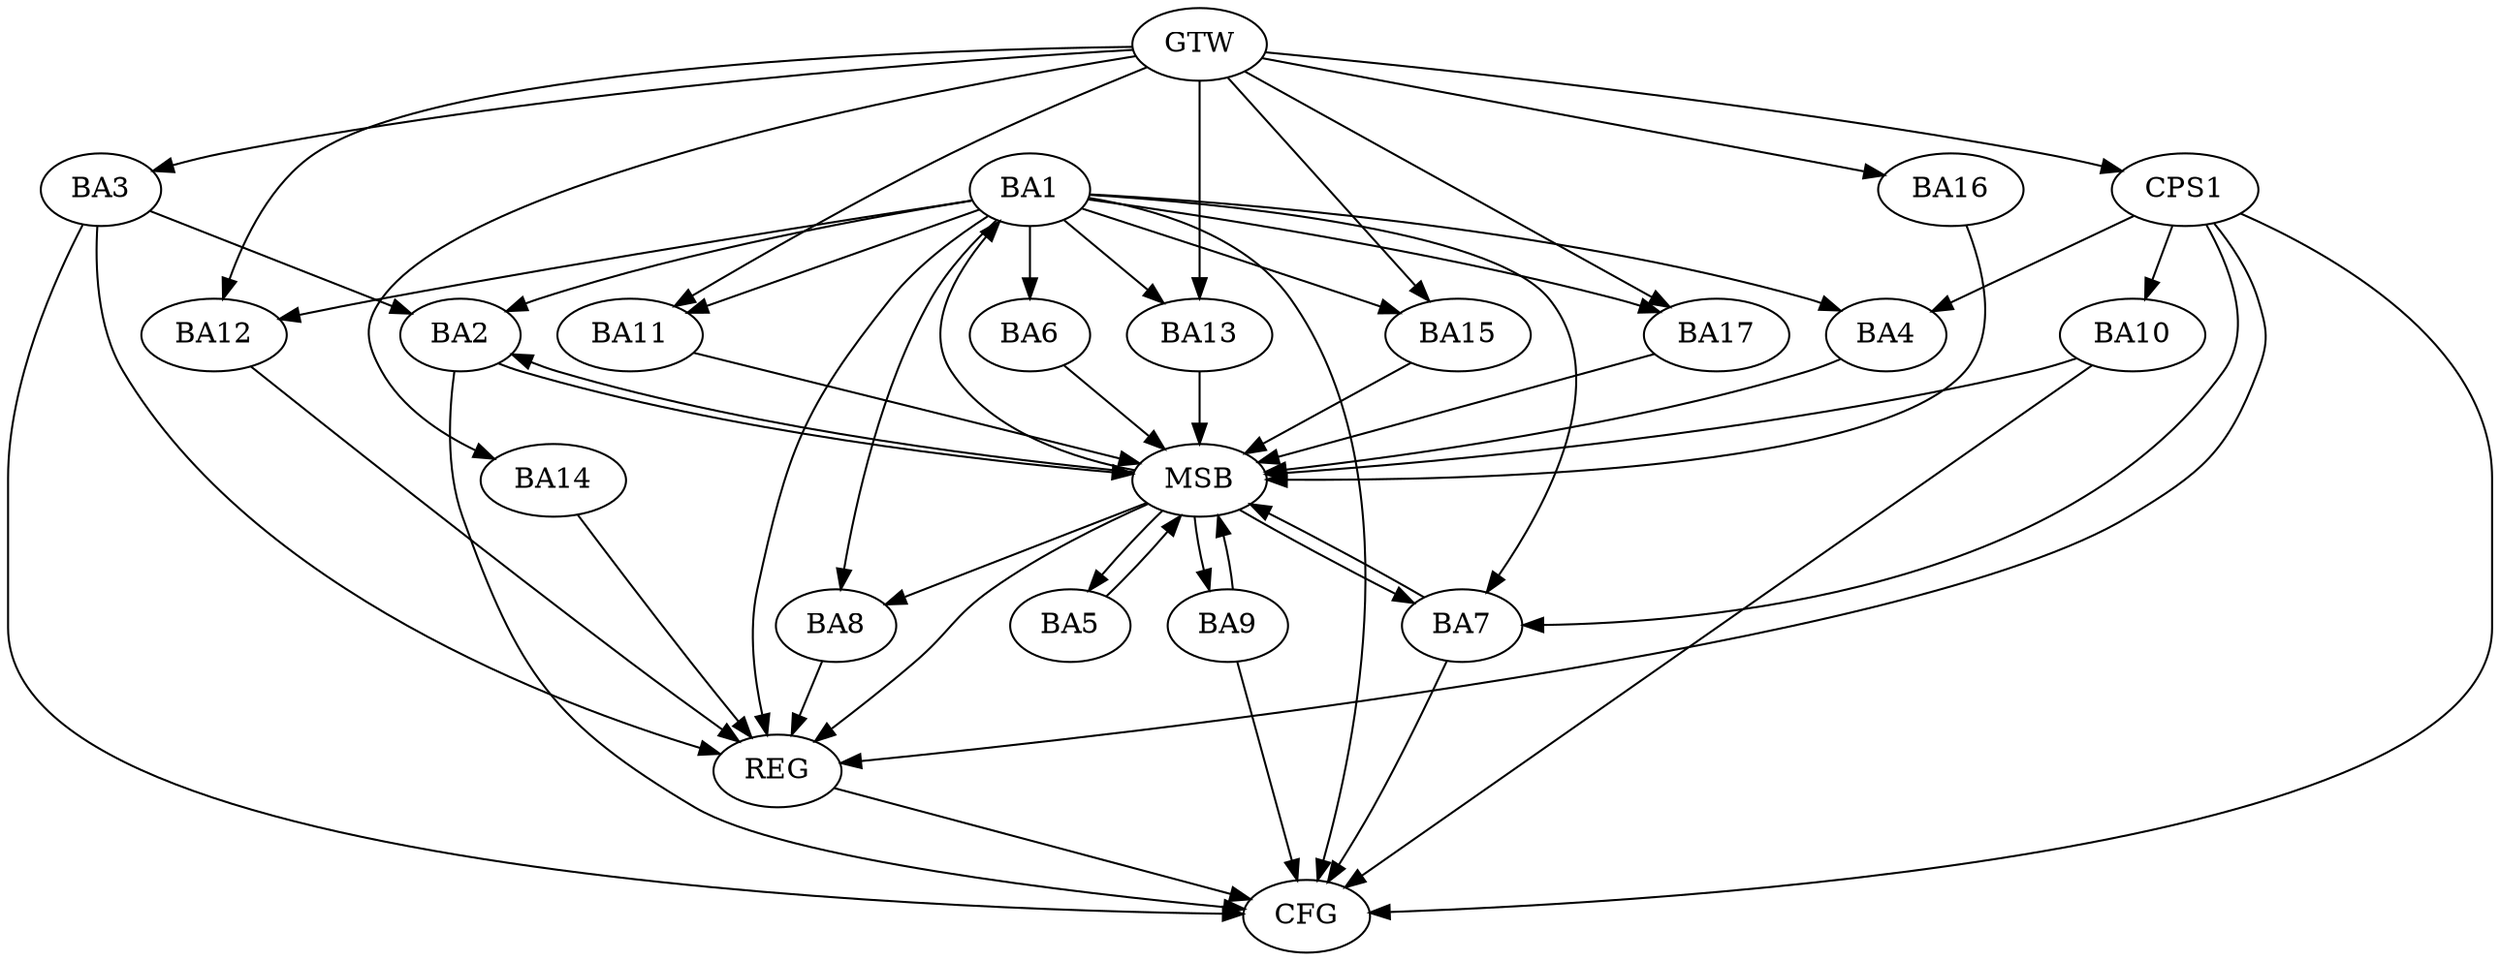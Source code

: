 strict digraph G {
  BA1 [ label="BA1" ];
  BA2 [ label="BA2" ];
  BA3 [ label="BA3" ];
  BA4 [ label="BA4" ];
  BA5 [ label="BA5" ];
  BA6 [ label="BA6" ];
  BA7 [ label="BA7" ];
  BA8 [ label="BA8" ];
  BA9 [ label="BA9" ];
  BA10 [ label="BA10" ];
  BA11 [ label="BA11" ];
  BA12 [ label="BA12" ];
  BA13 [ label="BA13" ];
  BA14 [ label="BA14" ];
  BA15 [ label="BA15" ];
  BA16 [ label="BA16" ];
  BA17 [ label="BA17" ];
  CPS1 [ label="CPS1" ];
  GTW [ label="GTW" ];
  REG [ label="REG" ];
  MSB [ label="MSB" ];
  CFG [ label="CFG" ];
  BA1 -> BA2;
  BA3 -> BA2;
  CPS1 -> BA7;
  CPS1 -> BA10;
  CPS1 -> BA4;
  GTW -> BA3;
  GTW -> BA11;
  GTW -> BA12;
  GTW -> BA13;
  GTW -> BA14;
  GTW -> BA15;
  GTW -> BA16;
  GTW -> BA17;
  GTW -> CPS1;
  BA1 -> REG;
  BA3 -> REG;
  BA8 -> REG;
  BA12 -> REG;
  BA14 -> REG;
  CPS1 -> REG;
  BA2 -> MSB;
  MSB -> BA1;
  MSB -> REG;
  BA4 -> MSB;
  MSB -> BA2;
  BA5 -> MSB;
  BA6 -> MSB;
  MSB -> BA5;
  BA7 -> MSB;
  BA9 -> MSB;
  MSB -> BA7;
  BA10 -> MSB;
  BA11 -> MSB;
  MSB -> BA8;
  BA13 -> MSB;
  MSB -> BA9;
  BA15 -> MSB;
  BA16 -> MSB;
  BA17 -> MSB;
  BA10 -> CFG;
  BA9 -> CFG;
  BA1 -> CFG;
  CPS1 -> CFG;
  BA7 -> CFG;
  BA2 -> CFG;
  BA3 -> CFG;
  REG -> CFG;
  BA1 -> BA4;
  BA1 -> BA17;
  BA1 -> BA15;
  BA1 -> BA7;
  BA1 -> BA8;
  BA1 -> BA12;
  BA1 -> BA6;
  BA1 -> BA13;
  BA1 -> BA11;
}
